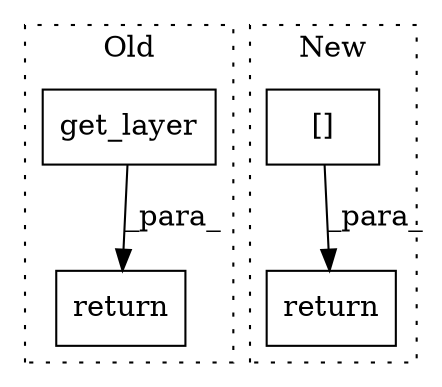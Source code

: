 digraph G {
subgraph cluster0 {
1 [label="get_layer" a="32" s="46918,46938" l="10,1" shape="box"];
3 [label="return" a="41" s="46901" l="7" shape="box"];
label = "Old";
style="dotted";
}
subgraph cluster1 {
2 [label="return" a="41" s="53410" l="7" shape="box"];
4 [label="[]" a="2" s="53417,53444" l="17,1" shape="box"];
label = "New";
style="dotted";
}
1 -> 3 [label="_para_"];
4 -> 2 [label="_para_"];
}
